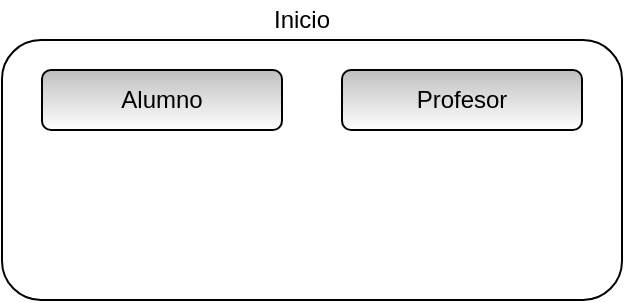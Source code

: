 <mxfile version="14.6.13" type="github" pages="15">
  <diagram id="Vjy32_QM9bd-58Vblfy9" name="1-Inicio">
    <mxGraphModel dx="1422" dy="794" grid="1" gridSize="10" guides="1" tooltips="1" connect="1" arrows="1" fold="1" page="1" pageScale="1" pageWidth="827" pageHeight="1169" math="0" shadow="0">
      <root>
        <mxCell id="54PAKM3E9JV2rh205Ayp-0" />
        <mxCell id="54PAKM3E9JV2rh205Ayp-1" parent="54PAKM3E9JV2rh205Ayp-0" />
        <mxCell id="CzYBK6a1Bco149HY255M-0" value="" style="rounded=1;whiteSpace=wrap;html=1;" vertex="1" parent="54PAKM3E9JV2rh205Ayp-1">
          <mxGeometry x="250" y="200" width="310" height="130" as="geometry" />
        </mxCell>
        <mxCell id="CzYBK6a1Bco149HY255M-1" value="Inicio" style="text;html=1;strokeColor=none;fillColor=none;align=center;verticalAlign=middle;whiteSpace=wrap;rounded=0;" vertex="1" parent="54PAKM3E9JV2rh205Ayp-1">
          <mxGeometry x="380" y="180" width="40" height="20" as="geometry" />
        </mxCell>
        <mxCell id="CzYBK6a1Bco149HY255M-2" value="Alumno" style="rounded=1;whiteSpace=wrap;html=1;gradientColor=#ffffff;fillColor=#BFBFBF;" vertex="1" parent="54PAKM3E9JV2rh205Ayp-1">
          <mxGeometry x="270" y="215" width="120" height="30" as="geometry" />
        </mxCell>
        <mxCell id="CzYBK6a1Bco149HY255M-3" value="Profesor" style="rounded=1;whiteSpace=wrap;html=1;gradientColor=#ffffff;fillColor=#BFBFBF;" vertex="1" parent="54PAKM3E9JV2rh205Ayp-1">
          <mxGeometry x="420" y="215" width="120" height="30" as="geometry" />
        </mxCell>
      </root>
    </mxGraphModel>
  </diagram>
  <diagram id="iX0zvRSu-nvLkEFoJCTw" name="2-Login Docente">
    <mxGraphModel dx="1422" dy="794" grid="1" gridSize="10" guides="1" tooltips="1" connect="1" arrows="1" fold="1" page="1" pageScale="1" pageWidth="827" pageHeight="1169" math="0" shadow="0">
      <root>
        <mxCell id="UQNgX-Imo8uw26ieLIeU-0" />
        <mxCell id="UQNgX-Imo8uw26ieLIeU-1" parent="UQNgX-Imo8uw26ieLIeU-0" />
        <mxCell id="UpUljO-cqsjW4Wv-KL5o-0" value="" style="rounded=1;whiteSpace=wrap;html=1;" vertex="1" parent="UQNgX-Imo8uw26ieLIeU-1">
          <mxGeometry x="190" y="120" width="420" height="210" as="geometry" />
        </mxCell>
        <mxCell id="UpUljO-cqsjW4Wv-KL5o-1" value="Login Docente" style="text;html=1;strokeColor=none;fillColor=none;align=center;verticalAlign=middle;whiteSpace=wrap;rounded=0;" vertex="1" parent="UQNgX-Imo8uw26ieLIeU-1">
          <mxGeometry x="325" y="80" width="40" height="20" as="geometry" />
        </mxCell>
        <mxCell id="UpUljO-cqsjW4Wv-KL5o-2" value="" style="verticalLabelPosition=bottom;verticalAlign=top;html=1;shape=mxgraph.basic.rect;fillColor2=none;strokeWidth=1;size=20;indent=5;" vertex="1" parent="UQNgX-Imo8uw26ieLIeU-1">
          <mxGeometry x="270" y="150" width="150" height="20" as="geometry" />
        </mxCell>
        <mxCell id="UpUljO-cqsjW4Wv-KL5o-3" value="Nombre" style="text;html=1;align=center;verticalAlign=middle;resizable=0;points=[];autosize=1;strokeColor=none;" vertex="1" parent="UQNgX-Imo8uw26ieLIeU-1">
          <mxGeometry x="190" y="150" width="60" height="20" as="geometry" />
        </mxCell>
        <mxCell id="UpUljO-cqsjW4Wv-KL5o-4" value="" style="verticalLabelPosition=bottom;verticalAlign=top;html=1;shape=mxgraph.basic.rect;fillColor2=none;strokeWidth=1;size=20;indent=5;" vertex="1" parent="UQNgX-Imo8uw26ieLIeU-1">
          <mxGeometry x="270" y="190" width="150" height="20" as="geometry" />
        </mxCell>
        <mxCell id="UpUljO-cqsjW4Wv-KL5o-5" value="Usuario" style="text;html=1;align=center;verticalAlign=middle;resizable=0;points=[];autosize=1;strokeColor=none;" vertex="1" parent="UQNgX-Imo8uw26ieLIeU-1">
          <mxGeometry x="190" y="190" width="60" height="20" as="geometry" />
        </mxCell>
        <mxCell id="UpUljO-cqsjW4Wv-KL5o-6" value="Ingresar" style="rounded=1;whiteSpace=wrap;html=1;gradientColor=#ffffff;fillColor=#BFBFBF;" vertex="1" parent="UQNgX-Imo8uw26ieLIeU-1">
          <mxGeometry x="444" y="185" width="120" height="30" as="geometry" />
        </mxCell>
        <mxCell id="UpUljO-cqsjW4Wv-KL5o-7" value="Registrarse" style="rounded=1;whiteSpace=wrap;html=1;gradientColor=#ffffff;fillColor=#BFBFBF;" vertex="1" parent="UQNgX-Imo8uw26ieLIeU-1">
          <mxGeometry x="280" y="280" width="120" height="30" as="geometry" />
        </mxCell>
        <mxCell id="UpUljO-cqsjW4Wv-KL5o-8" value="¿Olvidaste tu contraseña?" style="text;html=1;strokeColor=none;fillColor=none;align=center;verticalAlign=middle;whiteSpace=wrap;rounded=0;" vertex="1" parent="UQNgX-Imo8uw26ieLIeU-1">
          <mxGeometry x="280" y="240" width="150" height="20" as="geometry" />
        </mxCell>
      </root>
    </mxGraphModel>
  </diagram>
  <diagram id="YV1dHheQMbIW_KVCzwkJ" name="3-Registro Docente">
    <mxGraphModel dx="1422" dy="794" grid="1" gridSize="10" guides="1" tooltips="1" connect="1" arrows="1" fold="1" page="1" pageScale="1" pageWidth="827" pageHeight="1169" math="0" shadow="0">
      <root>
        <mxCell id="0" />
        <mxCell id="1" parent="0" />
        <mxCell id="mAtCUuvbkeanRRIrlXTD-1" value="" style="rounded=1;whiteSpace=wrap;html=1;" vertex="1" parent="1">
          <mxGeometry x="230" y="120" width="290" height="250" as="geometry" />
        </mxCell>
        <mxCell id="ewFbGT-FpTYjorqZr8Pc-1" value="" style="verticalLabelPosition=bottom;verticalAlign=top;html=1;shape=mxgraph.basic.rect;fillColor2=none;strokeWidth=1;size=20;indent=5;" parent="1" vertex="1">
          <mxGeometry x="320" y="195" width="150" height="20" as="geometry" />
        </mxCell>
        <mxCell id="ewFbGT-FpTYjorqZr8Pc-2" value="Nombre" style="text;html=1;align=center;verticalAlign=middle;resizable=0;points=[];autosize=1;strokeColor=none;" parent="1" vertex="1">
          <mxGeometry x="240" y="195" width="60" height="20" as="geometry" />
        </mxCell>
        <mxCell id="ewFbGT-FpTYjorqZr8Pc-3" value="" style="verticalLabelPosition=bottom;verticalAlign=top;html=1;shape=mxgraph.basic.rect;fillColor2=none;strokeWidth=1;size=20;indent=5;" parent="1" vertex="1">
          <mxGeometry x="320" y="235" width="150" height="20" as="geometry" />
        </mxCell>
        <mxCell id="ewFbGT-FpTYjorqZr8Pc-4" value="Usuario" style="text;html=1;align=center;verticalAlign=middle;resizable=0;points=[];autosize=1;strokeColor=none;" parent="1" vertex="1">
          <mxGeometry x="240" y="235" width="60" height="20" as="geometry" />
        </mxCell>
        <mxCell id="ewFbGT-FpTYjorqZr8Pc-5" value="" style="verticalLabelPosition=bottom;verticalAlign=top;html=1;shape=mxgraph.basic.rect;fillColor2=none;strokeWidth=1;size=20;indent=5;" parent="1" vertex="1">
          <mxGeometry x="320" y="275" width="150" height="20" as="geometry" />
        </mxCell>
        <mxCell id="ewFbGT-FpTYjorqZr8Pc-6" value="Contraseña" style="text;html=1;strokeColor=none;fillColor=none;align=center;verticalAlign=middle;whiteSpace=wrap;rounded=0;" parent="1" vertex="1">
          <mxGeometry x="260" y="275" width="40" height="20" as="geometry" />
        </mxCell>
        <mxCell id="ewFbGT-FpTYjorqZr8Pc-8" value="Crear Usuario" style="rounded=1;whiteSpace=wrap;html=1;gradientColor=#ffffff;fillColor=#BFBFBF;" parent="1" vertex="1">
          <mxGeometry x="335" y="325" width="120" height="30" as="geometry" />
        </mxCell>
        <mxCell id="9tH2D3IvDzq1De1yopXQ-1" value="Registro de Usuario" style="text;html=1;strokeColor=none;fillColor=none;align=center;verticalAlign=middle;whiteSpace=wrap;rounded=0;" parent="1" vertex="1">
          <mxGeometry x="295" y="135" width="160" height="20" as="geometry" />
        </mxCell>
      </root>
    </mxGraphModel>
  </diagram>
  <diagram id="rhbroH9AdvCMGIZJe6qw" name="4-Menú Docente">
    <mxGraphModel dx="1422" dy="794" grid="1" gridSize="10" guides="1" tooltips="1" connect="1" arrows="1" fold="1" page="1" pageScale="1" pageWidth="827" pageHeight="1169" math="0" shadow="0">
      <root>
        <mxCell id="yDDgmBpVlQ-z4H0ACsii-0" />
        <mxCell id="yDDgmBpVlQ-z4H0ACsii-1" parent="yDDgmBpVlQ-z4H0ACsii-0" />
        <mxCell id="yDDgmBpVlQ-z4H0ACsii-2" value="" style="rounded=1;whiteSpace=wrap;html=1;" vertex="1" parent="yDDgmBpVlQ-z4H0ACsii-1">
          <mxGeometry x="200" y="90" width="270" height="240" as="geometry" />
        </mxCell>
        <mxCell id="yDDgmBpVlQ-z4H0ACsii-3" value="Menú docente&lt;br&gt;" style="text;html=1;strokeColor=none;fillColor=none;align=center;verticalAlign=middle;whiteSpace=wrap;rounded=0;" vertex="1" parent="yDDgmBpVlQ-z4H0ACsii-1">
          <mxGeometry x="320" y="60" width="40" height="20" as="geometry" />
        </mxCell>
        <mxCell id="7Je6uPOldows3wSomXLk-0" value="Asignar nivel a alumno" style="rounded=1;whiteSpace=wrap;html=1;gradientColor=#ffffff;fillColor=#BFBFBF;" vertex="1" parent="yDDgmBpVlQ-z4H0ACsii-1">
          <mxGeometry x="260" y="110" width="120" height="30" as="geometry" />
        </mxCell>
        <mxCell id="NldJF0gzzYZDxkIj0v_F-0" value="Plantear Ejercicios" style="rounded=1;whiteSpace=wrap;html=1;gradientColor=#ffffff;fillColor=#BFBFBF;" vertex="1" parent="yDDgmBpVlQ-z4H0ACsii-1">
          <mxGeometry x="260" y="150" width="120" height="30" as="geometry" />
        </mxCell>
        <mxCell id="jqdJJnno-l--RaMLTnxr-0" value="Realizar devoluciones" style="rounded=1;whiteSpace=wrap;html=1;gradientColor=#ffffff;fillColor=#BFBFBF;" vertex="1" parent="yDDgmBpVlQ-z4H0ACsii-1">
          <mxGeometry x="260" y="190" width="120" height="30" as="geometry" />
        </mxCell>
        <mxCell id="-kQpNe0ekQCmEvSzMq5b-0" value="Información Estadística" style="rounded=1;whiteSpace=wrap;html=1;gradientColor=#ffffff;fillColor=#BFBFBF;" vertex="1" parent="yDDgmBpVlQ-z4H0ACsii-1">
          <mxGeometry x="260" y="230" width="120" height="30" as="geometry" />
        </mxCell>
      </root>
    </mxGraphModel>
  </diagram>
  <diagram id="rMn7dtW7TJwoexM8sdgQ" name="5-Docente-Cambiar nivel">
    <mxGraphModel dx="1422" dy="794" grid="1" gridSize="10" guides="1" tooltips="1" connect="1" arrows="1" fold="1" page="1" pageScale="1" pageWidth="827" pageHeight="1169" math="0" shadow="0">
      <root>
        <mxCell id="kVy9fr1I10_7O9rKxGLd-0" />
        <mxCell id="kVy9fr1I10_7O9rKxGLd-1" parent="kVy9fr1I10_7O9rKxGLd-0" />
        <mxCell id="bGDbX9bLCJksOYQGq9SR-0" value="" style="rounded=1;whiteSpace=wrap;html=1;" vertex="1" parent="kVy9fr1I10_7O9rKxGLd-1">
          <mxGeometry x="250" y="134" width="270" height="216" as="geometry" />
        </mxCell>
        <mxCell id="C1Rp3mb0hRp-LGn97svT-6" value="Asignar nivel" style="rounded=1;whiteSpace=wrap;html=1;gradientColor=#ffffff;fillColor=#BFBFBF;" parent="kVy9fr1I10_7O9rKxGLd-1" vertex="1">
          <mxGeometry x="320" y="314" width="120" height="30" as="geometry" />
        </mxCell>
        <mxCell id="C1Rp3mb0hRp-LGn97svT-7" value="Seleccione Alumno" style="swimlane;fontStyle=0;childLayout=stackLayout;horizontal=1;startSize=26;horizontalStack=0;resizeParent=1;resizeParentMax=0;resizeLast=0;collapsible=1;marginBottom=0;" parent="kVy9fr1I10_7O9rKxGLd-1" vertex="1" collapsed="1">
          <mxGeometry x="310" y="154" width="140" height="26" as="geometry">
            <mxRectangle x="120" y="12" width="140" height="104" as="alternateBounds" />
          </mxGeometry>
        </mxCell>
        <mxCell id="C1Rp3mb0hRp-LGn97svT-8" value="Docente_1" style="text;strokeColor=none;fillColor=none;align=left;verticalAlign=top;spacingLeft=4;spacingRight=4;overflow=hidden;rotatable=0;points=[[0,0.5],[1,0.5]];portConstraint=eastwest;" parent="C1Rp3mb0hRp-LGn97svT-7" vertex="1">
          <mxGeometry y="26" width="140" height="26" as="geometry" />
        </mxCell>
        <mxCell id="C1Rp3mb0hRp-LGn97svT-9" value="Docente_2" style="text;strokeColor=none;fillColor=none;align=left;verticalAlign=top;spacingLeft=4;spacingRight=4;overflow=hidden;rotatable=0;points=[[0,0.5],[1,0.5]];portConstraint=eastwest;" parent="C1Rp3mb0hRp-LGn97svT-7" vertex="1">
          <mxGeometry y="52" width="140" height="26" as="geometry" />
        </mxCell>
        <mxCell id="C1Rp3mb0hRp-LGn97svT-13" value="Seleccione Docente" style="swimlane;fontStyle=0;childLayout=stackLayout;horizontal=1;startSize=26;horizontalStack=0;resizeParent=1;resizeParentMax=0;resizeLast=0;collapsible=1;marginBottom=0;" parent="C1Rp3mb0hRp-LGn97svT-7" vertex="1" collapsed="1">
          <mxGeometry y="78" width="140" height="26" as="geometry">
            <mxRectangle x="120" y="12" width="140" height="78" as="alternateBounds" />
          </mxGeometry>
        </mxCell>
        <mxCell id="C1Rp3mb0hRp-LGn97svT-14" value="Docente_1" style="text;strokeColor=none;fillColor=none;align=left;verticalAlign=top;spacingLeft=4;spacingRight=4;overflow=hidden;rotatable=0;points=[[0,0.5],[1,0.5]];portConstraint=eastwest;" parent="C1Rp3mb0hRp-LGn97svT-13" vertex="1">
          <mxGeometry y="26" width="140" height="26" as="geometry" />
        </mxCell>
        <mxCell id="C1Rp3mb0hRp-LGn97svT-15" value="Docente_2" style="text;strokeColor=none;fillColor=none;align=left;verticalAlign=top;spacingLeft=4;spacingRight=4;overflow=hidden;rotatable=0;points=[[0,0.5],[1,0.5]];portConstraint=eastwest;" parent="C1Rp3mb0hRp-LGn97svT-13" vertex="1">
          <mxGeometry y="52" width="140" height="26" as="geometry" />
        </mxCell>
        <mxCell id="C1Rp3mb0hRp-LGn97svT-10" value="Seleccione Nivel" style="swimlane;fontStyle=0;childLayout=stackLayout;horizontal=1;startSize=26;horizontalStack=0;resizeParent=1;resizeParentMax=0;resizeLast=0;collapsible=1;marginBottom=0;" parent="kVy9fr1I10_7O9rKxGLd-1" vertex="1">
          <mxGeometry x="310" y="202" width="140" height="104" as="geometry">
            <mxRectangle x="120" y="60" width="140" height="26" as="alternateBounds" />
          </mxGeometry>
        </mxCell>
        <mxCell id="C1Rp3mb0hRp-LGn97svT-11" value="Inicial" style="text;strokeColor=none;fillColor=none;align=left;verticalAlign=top;spacingLeft=4;spacingRight=4;overflow=hidden;rotatable=0;points=[[0,0.5],[1,0.5]];portConstraint=eastwest;" parent="C1Rp3mb0hRp-LGn97svT-10" vertex="1">
          <mxGeometry y="26" width="140" height="26" as="geometry" />
        </mxCell>
        <mxCell id="C1Rp3mb0hRp-LGn97svT-17" value="Intermedio" style="text;strokeColor=none;fillColor=none;align=left;verticalAlign=top;spacingLeft=4;spacingRight=4;overflow=hidden;rotatable=0;points=[[0,0.5],[1,0.5]];portConstraint=eastwest;" parent="C1Rp3mb0hRp-LGn97svT-10" vertex="1">
          <mxGeometry y="52" width="140" height="26" as="geometry" />
        </mxCell>
        <mxCell id="C1Rp3mb0hRp-LGn97svT-12" value="Avanzado" style="text;strokeColor=none;fillColor=none;align=left;verticalAlign=top;spacingLeft=4;spacingRight=4;overflow=hidden;rotatable=0;points=[[0,0.5],[1,0.5]];portConstraint=eastwest;" parent="C1Rp3mb0hRp-LGn97svT-10" vertex="1">
          <mxGeometry y="78" width="140" height="26" as="geometry" />
        </mxCell>
        <mxCell id="OB08e2t2LJzxi1CSdvcI-0" value="Asignación de Nivel" style="text;html=1;strokeColor=none;fillColor=none;align=center;verticalAlign=middle;whiteSpace=wrap;rounded=0;" parent="kVy9fr1I10_7O9rKxGLd-1" vertex="1">
          <mxGeometry x="290" y="100" width="160" height="20" as="geometry" />
        </mxCell>
      </root>
    </mxGraphModel>
  </diagram>
  <diagram id="CwtMwUGzaxqfdNprVVx4" name="6-Docente - Plantear ejercicio">
    <mxGraphModel dx="1422" dy="794" grid="1" gridSize="10" guides="1" tooltips="1" connect="1" arrows="1" fold="1" page="1" pageScale="1" pageWidth="827" pageHeight="1169" math="0" shadow="0">
      <root>
        <mxCell id="hvWGNn6JhtvXVJFDvp_F-0" />
        <mxCell id="hvWGNn6JhtvXVJFDvp_F-1" parent="hvWGNn6JhtvXVJFDvp_F-0" />
        <mxCell id="R1MZ1m-AaeAURwlsje9u-0" value="" style="rounded=1;whiteSpace=wrap;html=1;" vertex="1" parent="hvWGNn6JhtvXVJFDvp_F-1">
          <mxGeometry x="240" y="100" width="290" height="310" as="geometry" />
        </mxCell>
        <mxCell id="pjn18SVBjNZqv63dJpv4-0" value="Planteo De Ejercicio" style="text;html=1;strokeColor=none;fillColor=none;align=center;verticalAlign=middle;whiteSpace=wrap;rounded=0;" parent="hvWGNn6JhtvXVJFDvp_F-1" vertex="1">
          <mxGeometry x="310" y="70" width="160" height="20" as="geometry" />
        </mxCell>
        <mxCell id="a5O2B0jfO8iwQIBGJIAG-0" value="Seleccione Nivel" style="swimlane;fontStyle=0;childLayout=stackLayout;horizontal=1;startSize=26;horizontalStack=0;resizeParent=1;resizeParentMax=0;resizeLast=0;collapsible=1;marginBottom=0;" parent="hvWGNn6JhtvXVJFDvp_F-1" vertex="1" collapsed="1">
          <mxGeometry x="320" y="140" width="140" height="26" as="geometry">
            <mxRectangle x="80" y="40" width="140" height="104" as="alternateBounds" />
          </mxGeometry>
        </mxCell>
        <mxCell id="a5O2B0jfO8iwQIBGJIAG-1" value="Inicial" style="text;strokeColor=none;fillColor=none;align=left;verticalAlign=top;spacingLeft=4;spacingRight=4;overflow=hidden;rotatable=0;points=[[0,0.5],[1,0.5]];portConstraint=eastwest;" parent="a5O2B0jfO8iwQIBGJIAG-0" vertex="1">
          <mxGeometry y="26" width="140" height="26" as="geometry" />
        </mxCell>
        <mxCell id="a5O2B0jfO8iwQIBGJIAG-2" value="Intermedio" style="text;strokeColor=none;fillColor=none;align=left;verticalAlign=top;spacingLeft=4;spacingRight=4;overflow=hidden;rotatable=0;points=[[0,0.5],[1,0.5]];portConstraint=eastwest;" parent="a5O2B0jfO8iwQIBGJIAG-0" vertex="1">
          <mxGeometry y="52" width="140" height="26" as="geometry" />
        </mxCell>
        <mxCell id="a5O2B0jfO8iwQIBGJIAG-3" value="Avanzado" style="text;strokeColor=none;fillColor=none;align=left;verticalAlign=top;spacingLeft=4;spacingRight=4;overflow=hidden;rotatable=0;points=[[0,0.5],[1,0.5]];portConstraint=eastwest;" parent="a5O2B0jfO8iwQIBGJIAG-0" vertex="1">
          <mxGeometry y="78" width="140" height="26" as="geometry" />
        </mxCell>
        <mxCell id="FNImuId7D8zCKENQqeY0-0" value="" style="verticalLabelPosition=bottom;verticalAlign=top;html=1;shape=mxgraph.basic.rect;fillColor2=none;strokeWidth=1;size=20;indent=5;" parent="hvWGNn6JhtvXVJFDvp_F-1" vertex="1">
          <mxGeometry x="320" y="190" width="150" height="20" as="geometry" />
        </mxCell>
        <mxCell id="FNImuId7D8zCKENQqeY0-1" value="Título" style="text;html=1;align=center;verticalAlign=middle;resizable=0;points=[];autosize=1;strokeColor=none;" parent="hvWGNn6JhtvXVJFDvp_F-1" vertex="1">
          <mxGeometry x="255" y="190" width="50" height="20" as="geometry" />
        </mxCell>
        <mxCell id="FNImuId7D8zCKENQqeY0-2" value="" style="verticalLabelPosition=bottom;verticalAlign=top;html=1;shape=mxgraph.basic.rect;fillColor2=none;strokeWidth=1;size=20;indent=5;" parent="hvWGNn6JhtvXVJFDvp_F-1" vertex="1">
          <mxGeometry x="320" y="230" width="150" height="20" as="geometry" />
        </mxCell>
        <mxCell id="FNImuId7D8zCKENQqeY0-3" value="Descripción" style="text;html=1;strokeColor=none;fillColor=none;align=center;verticalAlign=middle;whiteSpace=wrap;rounded=0;" parent="hvWGNn6JhtvXVJFDvp_F-1" vertex="1">
          <mxGeometry x="260" y="230" width="40" height="20" as="geometry" />
        </mxCell>
        <mxCell id="FNImuId7D8zCKENQqeY0-4" value="Plantear Ejercicio" style="rounded=1;whiteSpace=wrap;html=1;gradientColor=#ffffff;fillColor=#BFBFBF;" parent="hvWGNn6JhtvXVJFDvp_F-1" vertex="1">
          <mxGeometry x="335" y="340" width="120" height="30" as="geometry" />
        </mxCell>
        <mxCell id="FNImuId7D8zCKENQqeY0-5" value="Seleccione Imagen" style="rounded=1;whiteSpace=wrap;html=1;gradientColor=#ffffff;fillColor=#BFBFBF;" parent="hvWGNn6JhtvXVJFDvp_F-1" vertex="1">
          <mxGeometry x="330" y="280" width="120" height="10" as="geometry" />
        </mxCell>
      </root>
    </mxGraphModel>
  </diagram>
  <diagram id="VsoB4TMT3x7uEVGl5K6S" name="7-Docente - Devolución">
    <mxGraphModel dx="1422" dy="794" grid="1" gridSize="10" guides="1" tooltips="1" connect="1" arrows="1" fold="1" page="1" pageScale="1" pageWidth="827" pageHeight="1169" math="0" shadow="0">
      <root>
        <mxCell id="pka8-OGBTbCMjG7y0PYh-0" />
        <mxCell id="pka8-OGBTbCMjG7y0PYh-1" parent="pka8-OGBTbCMjG7y0PYh-0" />
        <mxCell id="FTSHhv6mZBjwzJP6Ggg1-0" value="" style="rounded=1;whiteSpace=wrap;html=1;" vertex="1" parent="pka8-OGBTbCMjG7y0PYh-1">
          <mxGeometry x="10" y="50" width="700" height="240" as="geometry" />
        </mxCell>
        <mxCell id="8rRVyMddMR6ZJXZrTLGF-0" value="Devolución de tarea" style="text;html=1;strokeColor=none;fillColor=none;align=center;verticalAlign=middle;whiteSpace=wrap;rounded=0;" parent="pka8-OGBTbCMjG7y0PYh-1" vertex="1">
          <mxGeometry x="330" y="60" width="160" height="20" as="geometry" />
        </mxCell>
        <mxCell id="8rRVyMddMR6ZJXZrTLGF-1" value="Realizar Devolución" style="rounded=1;whiteSpace=wrap;html=1;gradientColor=#ffffff;fillColor=#BFBFBF;" parent="pka8-OGBTbCMjG7y0PYh-1" vertex="1">
          <mxGeometry x="360" y="230" width="120" height="30" as="geometry" />
        </mxCell>
        <mxCell id="8rRVyMddMR6ZJXZrTLGF-2" value="Descargar audio" style="rounded=1;whiteSpace=wrap;html=1;gradientColor=#ffffff;fillColor=#BFBFBF;" parent="pka8-OGBTbCMjG7y0PYh-1" vertex="1">
          <mxGeometry x="360" y="120" width="120" height="20" as="geometry" />
        </mxCell>
        <mxCell id="4BExnN6tsbFS9lkxiqWq-0" value="" style="verticalLabelPosition=bottom;verticalAlign=top;html=1;shape=mxgraph.basic.rect;fillColor2=none;strokeWidth=1;size=20;indent=5;" parent="pka8-OGBTbCMjG7y0PYh-1" vertex="1">
          <mxGeometry x="360" y="150" width="265" height="60" as="geometry" />
        </mxCell>
        <mxCell id="ogC2IZm8WoL4ci-ENkAs-0" value="Descripción" style="text;html=1;strokeColor=none;fillColor=none;align=center;verticalAlign=middle;whiteSpace=wrap;rounded=0;" parent="pka8-OGBTbCMjG7y0PYh-1" vertex="1">
          <mxGeometry x="380" y="150" width="40" height="20" as="geometry" />
        </mxCell>
        <mxCell id="ogC2IZm8WoL4ci-ENkAs-1" value="" style="verticalLabelPosition=bottom;verticalAlign=top;html=1;shape=mxgraph.basic.rect;fillColor2=none;strokeWidth=1;size=20;indent=5;" parent="pka8-OGBTbCMjG7y0PYh-1" vertex="1">
          <mxGeometry x="360" y="90" width="90" height="20" as="geometry" />
        </mxCell>
        <mxCell id="ogC2IZm8WoL4ci-ENkAs-2" value="Alumno" style="text;html=1;strokeColor=none;fillColor=none;align=center;verticalAlign=middle;whiteSpace=wrap;rounded=0;" parent="pka8-OGBTbCMjG7y0PYh-1" vertex="1">
          <mxGeometry x="370" y="90" width="40" height="20" as="geometry" />
        </mxCell>
        <mxCell id="FTSHhv6mZBjwzJP6Ggg1-2" value="Tareas recibidas" style="swimlane;fontStyle=0;childLayout=stackLayout;horizontal=1;startSize=26;horizontalStack=0;resizeParent=1;resizeParentMax=0;resizeLast=0;collapsible=1;marginBottom=0;" vertex="1" parent="pka8-OGBTbCMjG7y0PYh-1">
          <mxGeometry x="90" y="90" width="140" height="104" as="geometry" />
        </mxCell>
        <mxCell id="FTSHhv6mZBjwzJP6Ggg1-3" value="Tarea 1" style="text;strokeColor=none;fillColor=none;align=left;verticalAlign=top;spacingLeft=4;spacingRight=4;overflow=hidden;rotatable=0;points=[[0,0.5],[1,0.5]];portConstraint=eastwest;" vertex="1" parent="FTSHhv6mZBjwzJP6Ggg1-2">
          <mxGeometry y="26" width="140" height="26" as="geometry" />
        </mxCell>
        <mxCell id="FTSHhv6mZBjwzJP6Ggg1-4" value="Tarea 2" style="text;strokeColor=none;fillColor=none;align=left;verticalAlign=top;spacingLeft=4;spacingRight=4;overflow=hidden;rotatable=0;points=[[0,0.5],[1,0.5]];portConstraint=eastwest;" vertex="1" parent="FTSHhv6mZBjwzJP6Ggg1-2">
          <mxGeometry y="52" width="140" height="26" as="geometry" />
        </mxCell>
        <mxCell id="FTSHhv6mZBjwzJP6Ggg1-5" value="Tarea 3" style="text;strokeColor=none;fillColor=none;align=left;verticalAlign=top;spacingLeft=4;spacingRight=4;overflow=hidden;rotatable=0;points=[[0,0.5],[1,0.5]];portConstraint=eastwest;" vertex="1" parent="FTSHhv6mZBjwzJP6Ggg1-2">
          <mxGeometry y="78" width="140" height="26" as="geometry" />
        </mxCell>
      </root>
    </mxGraphModel>
  </diagram>
  <diagram id="9CQbW4PevwNxqsWq19Gx" name="8-Información estadística Docente">
    <mxGraphModel dx="1422" dy="794" grid="1" gridSize="10" guides="1" tooltips="1" connect="1" arrows="1" fold="1" page="1" pageScale="1" pageWidth="827" pageHeight="1169" math="0" shadow="0">
      <root>
        <mxCell id="TPEmUl8TI4Ip5BfIbOcg-0" />
        <mxCell id="TPEmUl8TI4Ip5BfIbOcg-1" parent="TPEmUl8TI4Ip5BfIbOcg-0" />
        <mxCell id="TPEmUl8TI4Ip5BfIbOcg-2" value="" style="rounded=1;whiteSpace=wrap;html=1;" vertex="1" parent="TPEmUl8TI4Ip5BfIbOcg-1">
          <mxGeometry x="190" y="150" width="540" height="280" as="geometry" />
        </mxCell>
        <mxCell id="TPEmUl8TI4Ip5BfIbOcg-3" value="Información estadística" style="text;html=1;strokeColor=none;fillColor=none;align=center;verticalAlign=middle;whiteSpace=wrap;rounded=0;" vertex="1" parent="TPEmUl8TI4Ip5BfIbOcg-1">
          <mxGeometry x="360" y="110" width="40" height="20" as="geometry" />
        </mxCell>
        <mxCell id="TPEmUl8TI4Ip5BfIbOcg-4" value="Alumno con mas ejercicios resueltos:" style="text;html=1;strokeColor=none;fillColor=none;align=center;verticalAlign=middle;whiteSpace=wrap;rounded=0;" vertex="1" parent="TPEmUl8TI4Ip5BfIbOcg-1">
          <mxGeometry x="220" y="180" width="120" height="20" as="geometry" />
        </mxCell>
        <mxCell id="TPEmUl8TI4Ip5BfIbOcg-5" value="" style="rounded=0;whiteSpace=wrap;html=1;" vertex="1" parent="TPEmUl8TI4Ip5BfIbOcg-1">
          <mxGeometry x="354" y="170" width="156" height="30" as="geometry" />
        </mxCell>
        <mxCell id="TPEmUl8TI4Ip5BfIbOcg-6" value="Cantidad de ejercicios recibidos&amp;nbsp; en total" style="text;html=1;strokeColor=none;fillColor=none;align=center;verticalAlign=middle;whiteSpace=wrap;rounded=0;" vertex="1" parent="TPEmUl8TI4Ip5BfIbOcg-1">
          <mxGeometry x="225" y="230" width="110" height="20" as="geometry" />
        </mxCell>
        <mxCell id="TPEmUl8TI4Ip5BfIbOcg-7" value="" style="rounded=0;whiteSpace=wrap;html=1;" vertex="1" parent="TPEmUl8TI4Ip5BfIbOcg-1">
          <mxGeometry x="354" y="225" width="156" height="30" as="geometry" />
        </mxCell>
        <mxCell id="TPEmUl8TI4Ip5BfIbOcg-9" value="Alumnos" style="swimlane;fontStyle=0;childLayout=stackLayout;horizontal=1;startSize=26;horizontalStack=0;resizeParent=1;resizeParentMax=0;resizeLast=0;collapsible=1;marginBottom=0;" vertex="1" parent="TPEmUl8TI4Ip5BfIbOcg-1">
          <mxGeometry x="210" y="280" width="140" height="106" as="geometry" />
        </mxCell>
        <mxCell id="TPEmUl8TI4Ip5BfIbOcg-10" value="Alumno_1" style="text;strokeColor=none;fillColor=none;align=left;verticalAlign=top;spacingLeft=4;spacingRight=4;overflow=hidden;rotatable=0;points=[[0,0.5],[1,0.5]];portConstraint=eastwest;" vertex="1" parent="TPEmUl8TI4Ip5BfIbOcg-9">
          <mxGeometry y="26" width="140" height="26" as="geometry" />
        </mxCell>
        <mxCell id="TPEmUl8TI4Ip5BfIbOcg-11" value="Alumno_2" style="text;strokeColor=none;fillColor=none;align=left;verticalAlign=top;spacingLeft=4;spacingRight=4;overflow=hidden;rotatable=0;points=[[0,0.5],[1,0.5]];portConstraint=eastwest;" vertex="1" parent="TPEmUl8TI4Ip5BfIbOcg-9">
          <mxGeometry y="52" width="140" height="28" as="geometry" />
        </mxCell>
        <mxCell id="TPEmUl8TI4Ip5BfIbOcg-12" value="Alumno_3" style="text;strokeColor=none;fillColor=none;align=left;verticalAlign=top;spacingLeft=4;spacingRight=4;overflow=hidden;rotatable=0;points=[[0,0.5],[1,0.5]];portConstraint=eastwest;" vertex="1" parent="TPEmUl8TI4Ip5BfIbOcg-9">
          <mxGeometry y="80" width="140" height="26" as="geometry" />
        </mxCell>
        <mxCell id="TPEmUl8TI4Ip5BfIbOcg-14" value="Cantidad total de ejercicios &lt;br&gt;planteados para su nivel:" style="text;html=1;strokeColor=none;fillColor=none;align=center;verticalAlign=middle;whiteSpace=wrap;rounded=0;" vertex="1" parent="TPEmUl8TI4Ip5BfIbOcg-1">
          <mxGeometry x="390" y="286" width="160" height="20" as="geometry" />
        </mxCell>
        <mxCell id="TPEmUl8TI4Ip5BfIbOcg-16" value="" style="rounded=0;whiteSpace=wrap;html=1;" vertex="1" parent="TPEmUl8TI4Ip5BfIbOcg-1">
          <mxGeometry x="550" y="280" width="130" height="30" as="geometry" />
        </mxCell>
        <mxCell id="TPEmUl8TI4Ip5BfIbOcg-17" value="Cantidad resueltos" style="text;html=1;strokeColor=none;fillColor=none;align=center;verticalAlign=middle;whiteSpace=wrap;rounded=0;" vertex="1" parent="TPEmUl8TI4Ip5BfIbOcg-1">
          <mxGeometry x="480" y="332" width="40" height="20" as="geometry" />
        </mxCell>
        <mxCell id="TPEmUl8TI4Ip5BfIbOcg-18" value="" style="rounded=0;whiteSpace=wrap;html=1;" vertex="1" parent="TPEmUl8TI4Ip5BfIbOcg-1">
          <mxGeometry x="550" y="327" width="130" height="30" as="geometry" />
        </mxCell>
      </root>
    </mxGraphModel>
  </diagram>
  <diagram id="gZPmfGndd4LIieS7xV3_" name="9-Login Alumno">
    <mxGraphModel dx="1422" dy="794" grid="1" gridSize="10" guides="1" tooltips="1" connect="1" arrows="1" fold="1" page="1" pageScale="1" pageWidth="827" pageHeight="1169" math="0" shadow="0">
      <root>
        <mxCell id="pXgf63aCTz-l7I5B66bn-0" />
        <mxCell id="pXgf63aCTz-l7I5B66bn-1" parent="pXgf63aCTz-l7I5B66bn-0" />
        <mxCell id="xOB65XEZUNJPGG87LJaT-0" value="" style="rounded=1;whiteSpace=wrap;html=1;" vertex="1" parent="pXgf63aCTz-l7I5B66bn-1">
          <mxGeometry x="190" y="120" width="420" height="210" as="geometry" />
        </mxCell>
        <mxCell id="xOB65XEZUNJPGG87LJaT-1" value="Login Alumno" style="text;html=1;strokeColor=none;fillColor=none;align=center;verticalAlign=middle;whiteSpace=wrap;rounded=0;" vertex="1" parent="pXgf63aCTz-l7I5B66bn-1">
          <mxGeometry x="325" y="80" width="45" height="20" as="geometry" />
        </mxCell>
        <mxCell id="xOB65XEZUNJPGG87LJaT-2" value="" style="verticalLabelPosition=bottom;verticalAlign=top;html=1;shape=mxgraph.basic.rect;fillColor2=none;strokeWidth=1;size=20;indent=5;" vertex="1" parent="pXgf63aCTz-l7I5B66bn-1">
          <mxGeometry x="270" y="150" width="150" height="20" as="geometry" />
        </mxCell>
        <mxCell id="xOB65XEZUNJPGG87LJaT-3" value="Nombre" style="text;html=1;align=center;verticalAlign=middle;resizable=0;points=[];autosize=1;strokeColor=none;" vertex="1" parent="pXgf63aCTz-l7I5B66bn-1">
          <mxGeometry x="190" y="150" width="60" height="20" as="geometry" />
        </mxCell>
        <mxCell id="xOB65XEZUNJPGG87LJaT-4" value="" style="verticalLabelPosition=bottom;verticalAlign=top;html=1;shape=mxgraph.basic.rect;fillColor2=none;strokeWidth=1;size=20;indent=5;" vertex="1" parent="pXgf63aCTz-l7I5B66bn-1">
          <mxGeometry x="270" y="190" width="150" height="20" as="geometry" />
        </mxCell>
        <mxCell id="xOB65XEZUNJPGG87LJaT-5" value="Usuario" style="text;html=1;align=center;verticalAlign=middle;resizable=0;points=[];autosize=1;strokeColor=none;" vertex="1" parent="pXgf63aCTz-l7I5B66bn-1">
          <mxGeometry x="190" y="190" width="60" height="20" as="geometry" />
        </mxCell>
        <mxCell id="xOB65XEZUNJPGG87LJaT-6" value="Ingresar" style="rounded=1;whiteSpace=wrap;html=1;gradientColor=#ffffff;fillColor=#BFBFBF;" vertex="1" parent="pXgf63aCTz-l7I5B66bn-1">
          <mxGeometry x="444" y="185" width="120" height="30" as="geometry" />
        </mxCell>
        <mxCell id="xOB65XEZUNJPGG87LJaT-7" value="Registrarse" style="rounded=1;whiteSpace=wrap;html=1;gradientColor=#ffffff;fillColor=#BFBFBF;" vertex="1" parent="pXgf63aCTz-l7I5B66bn-1">
          <mxGeometry x="280" y="280" width="120" height="30" as="geometry" />
        </mxCell>
        <mxCell id="xOB65XEZUNJPGG87LJaT-8" value="¿Olvidaste tu contraseña?" style="text;html=1;strokeColor=none;fillColor=none;align=center;verticalAlign=middle;whiteSpace=wrap;rounded=0;" vertex="1" parent="pXgf63aCTz-l7I5B66bn-1">
          <mxGeometry x="280" y="240" width="150" height="20" as="geometry" />
        </mxCell>
      </root>
    </mxGraphModel>
  </diagram>
  <diagram id="m-CUgD-hjozo70Uh1sP4" name="10-Registro Alumno">
    <mxGraphModel dx="1422" dy="794" grid="1" gridSize="10" guides="1" tooltips="1" connect="1" arrows="1" fold="1" page="1" pageScale="1" pageWidth="827" pageHeight="1169" math="0" shadow="0">
      <root>
        <mxCell id="Od82P2nvVVEPtzWRUM7q-0" />
        <mxCell id="Od82P2nvVVEPtzWRUM7q-1" parent="Od82P2nvVVEPtzWRUM7q-0" />
        <mxCell id="11kkFUgBKCaZZnnFeI3L-0" value="" style="rounded=1;whiteSpace=wrap;html=1;" vertex="1" parent="Od82P2nvVVEPtzWRUM7q-1">
          <mxGeometry x="180" y="100" width="370" height="360" as="geometry" />
        </mxCell>
        <mxCell id="kD8qAAmjWUUe5dYk5nVf-0" value="" style="verticalLabelPosition=bottom;verticalAlign=top;html=1;shape=mxgraph.basic.rect;fillColor2=none;strokeWidth=1;size=20;indent=5;" parent="Od82P2nvVVEPtzWRUM7q-1" vertex="1">
          <mxGeometry x="280" y="180" width="150" height="20" as="geometry" />
        </mxCell>
        <mxCell id="kD8qAAmjWUUe5dYk5nVf-1" value="Nombre" style="text;html=1;align=center;verticalAlign=middle;resizable=0;points=[];autosize=1;strokeColor=none;" parent="Od82P2nvVVEPtzWRUM7q-1" vertex="1">
          <mxGeometry x="200" y="180" width="60" height="20" as="geometry" />
        </mxCell>
        <mxCell id="kD8qAAmjWUUe5dYk5nVf-2" value="" style="verticalLabelPosition=bottom;verticalAlign=top;html=1;shape=mxgraph.basic.rect;fillColor2=none;strokeWidth=1;size=20;indent=5;" parent="Od82P2nvVVEPtzWRUM7q-1" vertex="1">
          <mxGeometry x="280" y="220" width="150" height="20" as="geometry" />
        </mxCell>
        <mxCell id="kD8qAAmjWUUe5dYk5nVf-3" value="Usuario" style="text;html=1;align=center;verticalAlign=middle;resizable=0;points=[];autosize=1;strokeColor=none;" parent="Od82P2nvVVEPtzWRUM7q-1" vertex="1">
          <mxGeometry x="200" y="220" width="60" height="20" as="geometry" />
        </mxCell>
        <mxCell id="kD8qAAmjWUUe5dYk5nVf-4" value="" style="verticalLabelPosition=bottom;verticalAlign=top;html=1;shape=mxgraph.basic.rect;fillColor2=none;strokeWidth=1;size=20;indent=5;" parent="Od82P2nvVVEPtzWRUM7q-1" vertex="1">
          <mxGeometry x="280" y="260" width="150" height="20" as="geometry" />
        </mxCell>
        <mxCell id="kD8qAAmjWUUe5dYk5nVf-5" value="Contraseña" style="text;html=1;strokeColor=none;fillColor=none;align=center;verticalAlign=middle;whiteSpace=wrap;rounded=0;" parent="Od82P2nvVVEPtzWRUM7q-1" vertex="1">
          <mxGeometry x="220" y="260" width="40" height="20" as="geometry" />
        </mxCell>
        <mxCell id="kD8qAAmjWUUe5dYk5nVf-6" value="Crear Usuario" style="rounded=1;whiteSpace=wrap;html=1;gradientColor=#ffffff;fillColor=#BFBFBF;" parent="Od82P2nvVVEPtzWRUM7q-1" vertex="1">
          <mxGeometry x="290" y="400" width="120" height="30" as="geometry" />
        </mxCell>
        <mxCell id="1U7D5sSQxu5XLb_-FUQH-0" value="Seleccione Docente" style="swimlane;fontStyle=0;childLayout=stackLayout;horizontal=1;startSize=26;horizontalStack=0;resizeParent=1;resizeParentMax=0;resizeLast=0;collapsible=1;marginBottom=0;" parent="Od82P2nvVVEPtzWRUM7q-1" vertex="1">
          <mxGeometry x="280" y="290" width="140" height="78" as="geometry">
            <mxRectangle x="120" y="150" width="140" height="26" as="alternateBounds" />
          </mxGeometry>
        </mxCell>
        <mxCell id="1U7D5sSQxu5XLb_-FUQH-1" value="Docente_1" style="text;strokeColor=none;fillColor=none;align=left;verticalAlign=top;spacingLeft=4;spacingRight=4;overflow=hidden;rotatable=0;points=[[0,0.5],[1,0.5]];portConstraint=eastwest;" parent="1U7D5sSQxu5XLb_-FUQH-0" vertex="1">
          <mxGeometry y="26" width="140" height="26" as="geometry" />
        </mxCell>
        <mxCell id="1U7D5sSQxu5XLb_-FUQH-2" value="Docente_2" style="text;strokeColor=none;fillColor=none;align=left;verticalAlign=top;spacingLeft=4;spacingRight=4;overflow=hidden;rotatable=0;points=[[0,0.5],[1,0.5]];portConstraint=eastwest;" parent="1U7D5sSQxu5XLb_-FUQH-0" vertex="1">
          <mxGeometry y="52" width="140" height="26" as="geometry" />
        </mxCell>
        <mxCell id="eyEHDWy3Nl8EK4-6sjcZ-0" value="Registro de Usuario" style="text;html=1;strokeColor=none;fillColor=none;align=center;verticalAlign=middle;whiteSpace=wrap;rounded=0;" parent="Od82P2nvVVEPtzWRUM7q-1" vertex="1">
          <mxGeometry x="255" y="150" width="160" height="20" as="geometry" />
        </mxCell>
      </root>
    </mxGraphModel>
  </diagram>
  <diagram id="o79kIr734HBU2q655-_b" name="11-Menú alumno">
    <mxGraphModel dx="1422" dy="794" grid="1" gridSize="10" guides="1" tooltips="1" connect="1" arrows="1" fold="1" page="1" pageScale="1" pageWidth="827" pageHeight="1169" math="0" shadow="0">
      <root>
        <mxCell id="yE6Q7QwG8RTngEnVTgo4-0" />
        <mxCell id="yE6Q7QwG8RTngEnVTgo4-1" parent="yE6Q7QwG8RTngEnVTgo4-0" />
        <mxCell id="yE6Q7QwG8RTngEnVTgo4-2" value="" style="rounded=1;whiteSpace=wrap;html=1;" vertex="1" parent="yE6Q7QwG8RTngEnVTgo4-1">
          <mxGeometry x="180" y="100" width="410" height="310" as="geometry" />
        </mxCell>
        <mxCell id="kOMrS8gvlxx1t0Lqn-9o-0" value="Ver ejercicios planteados y entregar" style="rounded=1;whiteSpace=wrap;html=1;gradientColor=#ffffff;fillColor=#BFBFBF;" vertex="1" parent="yE6Q7QwG8RTngEnVTgo4-1">
          <mxGeometry x="240" y="130" width="200" height="30" as="geometry" />
        </mxCell>
        <mxCell id="kOMrS8gvlxx1t0Lqn-9o-1" value="Menú alumno" style="text;html=1;strokeColor=none;fillColor=none;align=center;verticalAlign=middle;whiteSpace=wrap;rounded=0;" vertex="1" parent="yE6Q7QwG8RTngEnVTgo4-1">
          <mxGeometry x="330" y="60" width="40" height="20" as="geometry" />
        </mxCell>
        <mxCell id="-pbYaVrkRH3AxF6T_qHy-0" value="Ver ejercicios resueltos" style="rounded=1;whiteSpace=wrap;html=1;gradientColor=#ffffff;fillColor=#BFBFBF;" vertex="1" parent="yE6Q7QwG8RTngEnVTgo4-1">
          <mxGeometry x="240" y="180" width="120" height="30" as="geometry" />
        </mxCell>
        <mxCell id="sejmjBC-OlbglbiD69IG-0" value="Información Estadística" style="rounded=1;whiteSpace=wrap;html=1;gradientColor=#ffffff;fillColor=#BFBFBF;" vertex="1" parent="yE6Q7QwG8RTngEnVTgo4-1">
          <mxGeometry x="240" y="230" width="120" height="40" as="geometry" />
        </mxCell>
      </root>
    </mxGraphModel>
  </diagram>
  <diagram id="pK1WlDyspNclxBzhaRzA" name="12-Alumno - Vista de ejercicio">
    <mxGraphModel dx="1422" dy="1963" grid="1" gridSize="10" guides="1" tooltips="1" connect="1" arrows="1" fold="1" page="1" pageScale="1" pageWidth="827" pageHeight="1169" math="0" shadow="0">
      <root>
        <mxCell id="sCRIkOSvbuA3ZqBWUPci-0" />
        <mxCell id="sCRIkOSvbuA3ZqBWUPci-1" parent="sCRIkOSvbuA3ZqBWUPci-0" />
        <mxCell id="t8OQjbexzwsariBP8TLq-1" value="" style="rounded=1;whiteSpace=wrap;html=1;" vertex="1" parent="sCRIkOSvbuA3ZqBWUPci-1">
          <mxGeometry x="10" y="-30" width="480" height="470" as="geometry" />
        </mxCell>
        <mxCell id="S9-Smb9hhWzSk6xbp9n2-0" value="" style="verticalLabelPosition=bottom;verticalAlign=top;html=1;shape=mxgraph.basic.rect;fillColor2=none;strokeWidth=1;size=20;indent=0;" parent="sCRIkOSvbuA3ZqBWUPci-1" vertex="1">
          <mxGeometry x="87.5" y="90" width="150" height="20" as="geometry" />
        </mxCell>
        <mxCell id="S9-Smb9hhWzSk6xbp9n2-1" value="Título" style="text;html=1;align=center;verticalAlign=middle;resizable=0;points=[];autosize=1;strokeColor=none;" parent="sCRIkOSvbuA3ZqBWUPci-1" vertex="1">
          <mxGeometry x="190" y="90" width="50" height="20" as="geometry" />
        </mxCell>
        <mxCell id="S9-Smb9hhWzSk6xbp9n2-2" value="" style="verticalLabelPosition=bottom;verticalAlign=top;html=1;shape=mxgraph.basic.rect;fillColor2=none;strokeWidth=1;size=20;indent=5;" parent="sCRIkOSvbuA3ZqBWUPci-1" vertex="1">
          <mxGeometry x="87.5" y="130" width="265" height="60" as="geometry" />
        </mxCell>
        <mxCell id="S9-Smb9hhWzSk6xbp9n2-3" value="Descripción" style="text;html=1;strokeColor=none;fillColor=none;align=center;verticalAlign=middle;whiteSpace=wrap;rounded=0;" parent="sCRIkOSvbuA3ZqBWUPci-1" vertex="1">
          <mxGeometry x="130" y="130" width="40" height="20" as="geometry" />
        </mxCell>
        <mxCell id="Y1TQTIyY-RRtgGS85sBR-0" value="Vista de ejercicio" style="text;html=1;strokeColor=none;fillColor=none;align=center;verticalAlign=middle;whiteSpace=wrap;rounded=0;" parent="sCRIkOSvbuA3ZqBWUPci-1" vertex="1">
          <mxGeometry x="160" y="-80" width="160" height="20" as="geometry" />
        </mxCell>
        <mxCell id="Y1TQTIyY-RRtgGS85sBR-3" value="" style="verticalLabelPosition=bottom;verticalAlign=top;html=1;shape=mxgraph.basic.patternFillRect;fillStyle=diag;step=5;fillStrokeWidth=0.2;fillStrokeColor=#dddddd;" parent="sCRIkOSvbuA3ZqBWUPci-1" vertex="1">
          <mxGeometry x="87.5" y="210" width="320" height="160" as="geometry" />
        </mxCell>
        <mxCell id="Y1TQTIyY-RRtgGS85sBR-4" value="&lt;font style=&quot;font-size: 20px&quot;&gt;Imagen&lt;/font&gt;" style="text;html=1;strokeColor=none;fillColor=none;align=center;verticalAlign=middle;whiteSpace=wrap;rounded=0;strokeWidth=3;" parent="sCRIkOSvbuA3ZqBWUPci-1" vertex="1">
          <mxGeometry x="162.5" y="250" width="170" height="70" as="geometry" />
        </mxCell>
        <mxCell id="c5PxF1PEGADR1KN2rlIE-0" value="Realizar Entrega" style="rounded=1;whiteSpace=wrap;html=1;gradientColor=#ffffff;fillColor=#BFBFBF;" parent="sCRIkOSvbuA3ZqBWUPci-1" vertex="1">
          <mxGeometry x="90" y="390" width="120" height="30" as="geometry" />
        </mxCell>
        <mxCell id="t8OQjbexzwsariBP8TLq-2" value="Buscar ejercicio:" style="text;html=1;strokeColor=none;fillColor=none;align=center;verticalAlign=middle;whiteSpace=wrap;rounded=0;" vertex="1" parent="sCRIkOSvbuA3ZqBWUPci-1">
          <mxGeometry x="100" y="20" width="40" height="20" as="geometry" />
        </mxCell>
        <mxCell id="t8OQjbexzwsariBP8TLq-3" value="" style="rounded=0;whiteSpace=wrap;html=1;" vertex="1" parent="sCRIkOSvbuA3ZqBWUPci-1">
          <mxGeometry x="152.5" y="20" width="200" height="30" as="geometry" />
        </mxCell>
      </root>
    </mxGraphModel>
  </diagram>
  <diagram id="27MJMoymgUbrCDMd0FUF" name="13-Alumno - Realizar entrega">
    <mxGraphModel dx="1422" dy="794" grid="1" gridSize="10" guides="1" tooltips="1" connect="1" arrows="1" fold="1" page="1" pageScale="1" pageWidth="827" pageHeight="1169" math="0" shadow="0">
      <root>
        <mxCell id="Dbs0Qyd-AIigb-Lp9BqA-0" />
        <mxCell id="Dbs0Qyd-AIigb-Lp9BqA-1" parent="Dbs0Qyd-AIigb-Lp9BqA-0" />
        <mxCell id="YXe6NKoE4K_7ZQlyCwXe-0" value="" style="rounded=1;whiteSpace=wrap;html=1;" vertex="1" parent="Dbs0Qyd-AIigb-Lp9BqA-1">
          <mxGeometry x="290" y="170" width="210" height="160" as="geometry" />
        </mxCell>
        <mxCell id="CVEqzF4-V2GD8bBz7gW_-0" value="Entrega de tarea" style="text;html=1;strokeColor=none;fillColor=none;align=center;verticalAlign=middle;whiteSpace=wrap;rounded=0;" parent="Dbs0Qyd-AIigb-Lp9BqA-1" vertex="1">
          <mxGeometry x="300" y="140" width="160" height="20" as="geometry" />
        </mxCell>
        <mxCell id="6Ad4jbFgyRJo43peItSC-0" value="Realizar Entrega" style="rounded=1;whiteSpace=wrap;html=1;gradientColor=#ffffff;fillColor=#BFBFBF;" parent="Dbs0Qyd-AIigb-Lp9BqA-1" vertex="1">
          <mxGeometry x="320" y="270" width="120" height="30" as="geometry" />
        </mxCell>
        <mxCell id="6Ad4jbFgyRJo43peItSC-1" value="Seleccione audio" style="rounded=1;whiteSpace=wrap;html=1;gradientColor=#ffffff;fillColor=#BFBFBF;" parent="Dbs0Qyd-AIigb-Lp9BqA-1" vertex="1">
          <mxGeometry x="320" y="220" width="120" height="20" as="geometry" />
        </mxCell>
      </root>
    </mxGraphModel>
  </diagram>
  <diagram id="Hy7RCIU033WotXuj0Vw2" name="14-Ejercicios Resueltos Alumno">
    <mxGraphModel dx="1422" dy="794" grid="1" gridSize="10" guides="1" tooltips="1" connect="1" arrows="1" fold="1" page="1" pageScale="1" pageWidth="827" pageHeight="1169" math="0" shadow="0">
      <root>
        <mxCell id="uq1EVP7XnbuFHPV6AhYD-0" />
        <mxCell id="uq1EVP7XnbuFHPV6AhYD-1" parent="uq1EVP7XnbuFHPV6AhYD-0" />
        <mxCell id="uq1EVP7XnbuFHPV6AhYD-2" value="" style="rounded=1;whiteSpace=wrap;html=1;" vertex="1" parent="uq1EVP7XnbuFHPV6AhYD-1">
          <mxGeometry x="230" y="110" width="340" height="230" as="geometry" />
        </mxCell>
        <mxCell id="uq1EVP7XnbuFHPV6AhYD-3" value="Ejercicios resueltos" style="swimlane;fontStyle=0;childLayout=stackLayout;horizontal=1;startSize=26;horizontalStack=0;resizeParent=1;resizeParentMax=0;resizeLast=0;collapsible=1;marginBottom=0;" vertex="1" parent="uq1EVP7XnbuFHPV6AhYD-1">
          <mxGeometry x="250" y="160" width="140" height="104" as="geometry" />
        </mxCell>
        <mxCell id="uq1EVP7XnbuFHPV6AhYD-4" value="Ejercicio_1" style="text;strokeColor=none;fillColor=none;align=left;verticalAlign=top;spacingLeft=4;spacingRight=4;overflow=hidden;rotatable=0;points=[[0,0.5],[1,0.5]];portConstraint=eastwest;" vertex="1" parent="uq1EVP7XnbuFHPV6AhYD-3">
          <mxGeometry y="26" width="140" height="26" as="geometry" />
        </mxCell>
        <mxCell id="uq1EVP7XnbuFHPV6AhYD-5" value="Ejercicio _2" style="text;strokeColor=none;fillColor=none;align=left;verticalAlign=top;spacingLeft=4;spacingRight=4;overflow=hidden;rotatable=0;points=[[0,0.5],[1,0.5]];portConstraint=eastwest;" vertex="1" parent="uq1EVP7XnbuFHPV6AhYD-3">
          <mxGeometry y="52" width="140" height="26" as="geometry" />
        </mxCell>
        <mxCell id="uq1EVP7XnbuFHPV6AhYD-6" value="Ejercico_3" style="text;strokeColor=none;fillColor=none;align=left;verticalAlign=top;spacingLeft=4;spacingRight=4;overflow=hidden;rotatable=0;points=[[0,0.5],[1,0.5]];portConstraint=eastwest;" vertex="1" parent="uq1EVP7XnbuFHPV6AhYD-3">
          <mxGeometry y="78" width="140" height="26" as="geometry" />
        </mxCell>
        <mxCell id="uq1EVP7XnbuFHPV6AhYD-7" value="Ejercicios Resueltos" style="text;html=1;strokeColor=none;fillColor=none;align=center;verticalAlign=middle;whiteSpace=wrap;rounded=0;" vertex="1" parent="uq1EVP7XnbuFHPV6AhYD-1">
          <mxGeometry x="320" y="70" width="40" height="20" as="geometry" />
        </mxCell>
        <mxCell id="uq1EVP7XnbuFHPV6AhYD-8" value="Audio" style="text;html=1;strokeColor=none;fillColor=none;align=center;verticalAlign=middle;whiteSpace=wrap;rounded=0;" vertex="1" parent="uq1EVP7XnbuFHPV6AhYD-1">
          <mxGeometry x="460" y="160" width="40" height="20" as="geometry" />
        </mxCell>
        <mxCell id="uq1EVP7XnbuFHPV6AhYD-10" value="" style="rounded=0;whiteSpace=wrap;html=1;" vertex="1" parent="uq1EVP7XnbuFHPV6AhYD-1">
          <mxGeometry x="430" y="190" width="100" height="40" as="geometry" />
        </mxCell>
        <mxCell id="uq1EVP7XnbuFHPV6AhYD-11" value="" style="triangle;whiteSpace=wrap;html=1;" vertex="1" parent="uq1EVP7XnbuFHPV6AhYD-1">
          <mxGeometry x="440" y="197" width="20" height="30" as="geometry" />
        </mxCell>
      </root>
    </mxGraphModel>
  </diagram>
  <diagram id="uFNNdaxmK_yMUFtW9nXX" name="15-Informacioón estadística Alumno">
    <mxGraphModel dx="1422" dy="794" grid="1" gridSize="10" guides="1" tooltips="1" connect="1" arrows="1" fold="1" page="1" pageScale="1" pageWidth="827" pageHeight="1169" math="0" shadow="0">
      <root>
        <mxCell id="GNItVGWhouD98wk6zfxD-0" />
        <mxCell id="GNItVGWhouD98wk6zfxD-1" parent="GNItVGWhouD98wk6zfxD-0" />
        <mxCell id="GNItVGWhouD98wk6zfxD-2" value="" style="rounded=1;whiteSpace=wrap;html=1;" vertex="1" parent="GNItVGWhouD98wk6zfxD-1">
          <mxGeometry x="294" y="70" width="386" height="230" as="geometry" />
        </mxCell>
        <mxCell id="GNItVGWhouD98wk6zfxD-3" value="Porcentaje de ejercicios resuelto" style="text;html=1;strokeColor=none;fillColor=none;align=center;verticalAlign=middle;whiteSpace=wrap;rounded=0;" vertex="1" parent="GNItVGWhouD98wk6zfxD-1">
          <mxGeometry x="320" y="100" width="110" height="20" as="geometry" />
        </mxCell>
        <mxCell id="GNItVGWhouD98wk6zfxD-6" value="" style="rounded=0;whiteSpace=wrap;html=1;" vertex="1" parent="GNItVGWhouD98wk6zfxD-1">
          <mxGeometry x="450" y="100" width="60" height="30" as="geometry" />
        </mxCell>
        <mxCell id="GNItVGWhouD98wk6zfxD-9" value="Cantidad de ejercicios con devolución" style="text;html=1;strokeColor=none;fillColor=none;align=center;verticalAlign=middle;whiteSpace=wrap;rounded=0;" vertex="1" parent="GNItVGWhouD98wk6zfxD-1">
          <mxGeometry x="330" y="150" width="120" height="20" as="geometry" />
        </mxCell>
        <mxCell id="GNItVGWhouD98wk6zfxD-10" value="" style="rounded=0;whiteSpace=wrap;html=1;" vertex="1" parent="GNItVGWhouD98wk6zfxD-1">
          <mxGeometry x="450" y="145" width="60" height="30" as="geometry" />
        </mxCell>
        <mxCell id="GNItVGWhouD98wk6zfxD-11" value="Información estadística" style="text;html=1;strokeColor=none;fillColor=none;align=center;verticalAlign=middle;whiteSpace=wrap;rounded=0;" vertex="1" parent="GNItVGWhouD98wk6zfxD-1">
          <mxGeometry x="440" y="30" width="40" height="20" as="geometry" />
        </mxCell>
      </root>
    </mxGraphModel>
  </diagram>
</mxfile>
